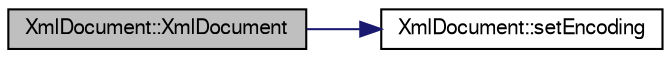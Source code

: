 digraph G
{
  edge [fontname="FreeSans",fontsize="10",labelfontname="FreeSans",labelfontsize="10"];
  node [fontname="FreeSans",fontsize="10",shape=record];
  rankdir=LR;
  Node1 [label="XmlDocument::XmlDocument",height=0.2,width=0.4,color="black", fillcolor="grey75", style="filled" fontcolor="black"];
  Node1 -> Node2 [color="midnightblue",fontsize="10",style="solid"];
  Node2 [label="XmlDocument::setEncoding",height=0.2,width=0.4,color="black", fillcolor="white", style="filled",URL="$classXmlDocument.html#afb4401e77f67626533ba7409a011c508"];
}
